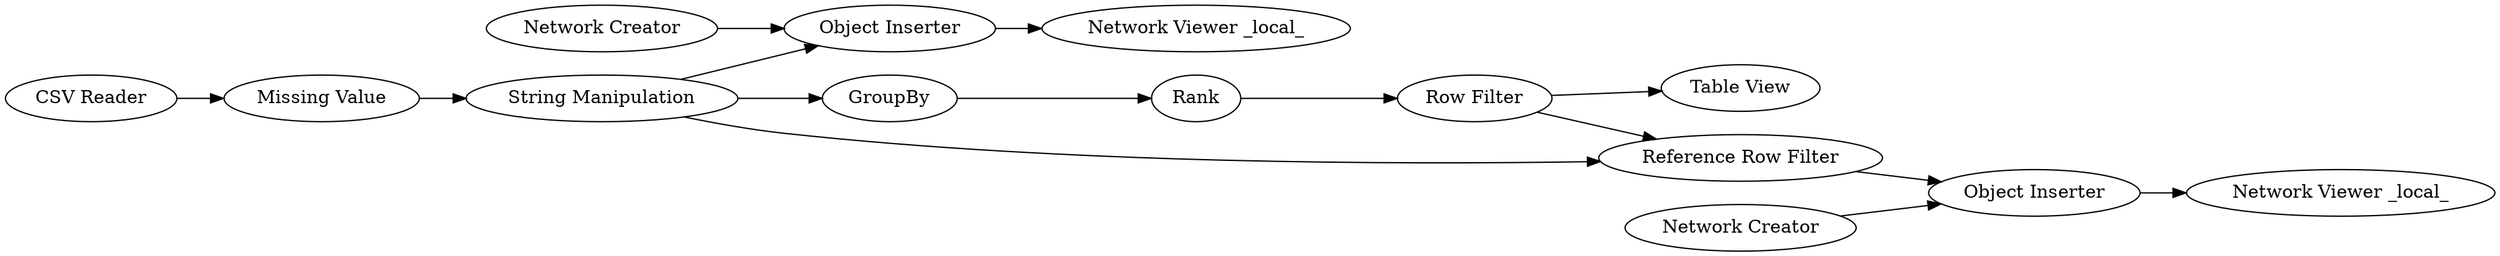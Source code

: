 digraph {
	1 [label="CSV Reader"]
	2 [label="Network Creator"]
	3 [label="Object Inserter"]
	4 [label="Network Viewer _local_"]
	5 [label="String Manipulation"]
	6 [label="Missing Value"]
	8 [label=GroupBy]
	9 [label=Rank]
	10 [label="Row Filter"]
	15 [label="Table View"]
	16 [label="Reference Row Filter"]
	17 [label="Network Creator"]
	18 [label="Object Inserter"]
	19 [label="Network Viewer _local_"]
	1 -> 6
	2 -> 3
	3 -> 4
	5 -> 8
	5 -> 3
	5 -> 16
	6 -> 5
	8 -> 9
	9 -> 10
	10 -> 15
	10 -> 16
	16 -> 18
	17 -> 18
	18 -> 19
	rankdir=LR
}
